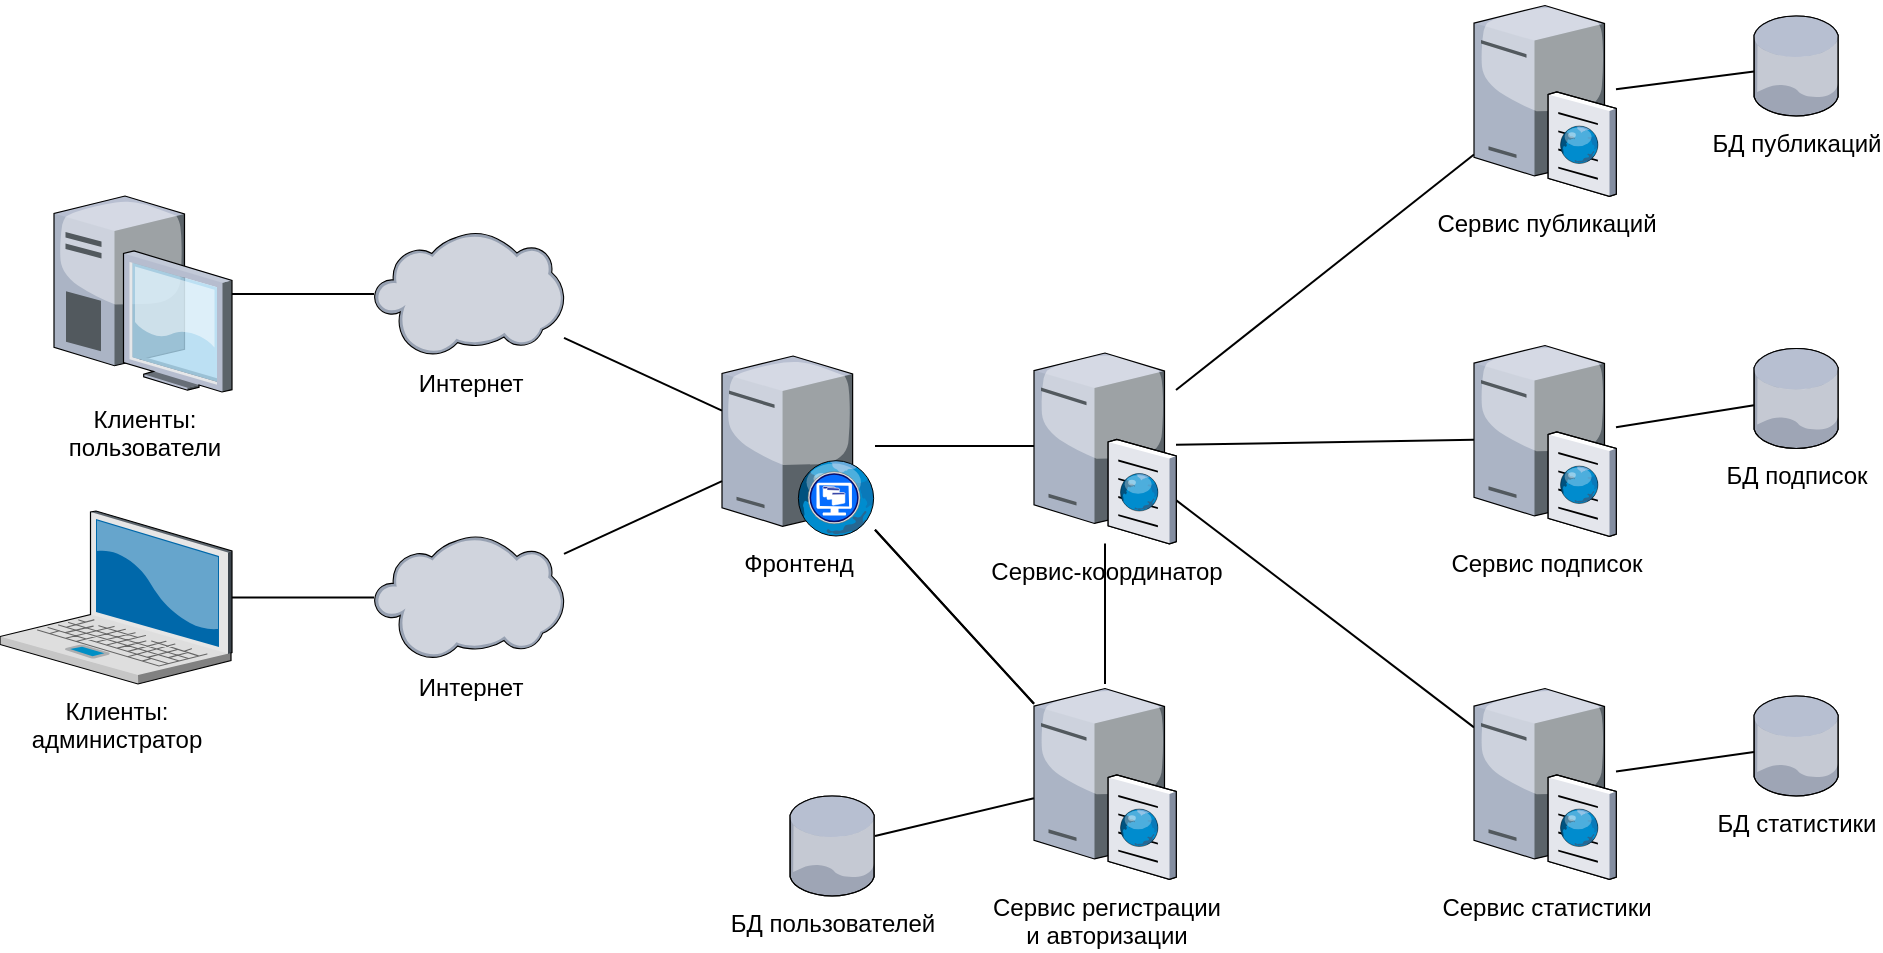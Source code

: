 <mxfile version="17.1.3" type="device"><diagram id="_uIXDvJOHpnDKufIH7Bt" name="Page-1"><mxGraphModel dx="1058" dy="603" grid="1" gridSize="10" guides="1" tooltips="1" connect="1" arrows="1" fold="1" page="1" pageScale="1" pageWidth="827" pageHeight="1169" math="0" shadow="0"><root><mxCell id="0"/><mxCell id="1" parent="0"/><mxCell id="QvI7e8KZIRALtf9IFwuV-26" style="edgeStyle=none;rounded=0;orthogonalLoop=1;jettySize=auto;html=1;endArrow=none;endFill=0;" edge="1" parent="1" source="QvI7e8KZIRALtf9IFwuV-1" target="QvI7e8KZIRALtf9IFwuV-4"><mxGeometry relative="1" as="geometry"/></mxCell><mxCell id="QvI7e8KZIRALtf9IFwuV-1" value="Клиенты:&lt;br&gt;пользователи" style="verticalLabelPosition=bottom;sketch=0;aspect=fixed;html=1;verticalAlign=top;strokeColor=none;align=center;outlineConnect=0;shape=mxgraph.citrix.desktop;" vertex="1" parent="1"><mxGeometry x="80" y="160" width="89" height="98" as="geometry"/></mxCell><mxCell id="QvI7e8KZIRALtf9IFwuV-27" style="edgeStyle=none;rounded=0;orthogonalLoop=1;jettySize=auto;html=1;endArrow=none;endFill=0;" edge="1" parent="1" source="QvI7e8KZIRALtf9IFwuV-3" target="QvI7e8KZIRALtf9IFwuV-20"><mxGeometry relative="1" as="geometry"/></mxCell><mxCell id="QvI7e8KZIRALtf9IFwuV-3" value="Клиенты:&lt;br&gt;&lt;div&gt;администратор&lt;/div&gt;" style="verticalLabelPosition=bottom;sketch=0;aspect=fixed;html=1;verticalAlign=top;strokeColor=none;align=center;outlineConnect=0;shape=mxgraph.citrix.laptop_2;" vertex="1" parent="1"><mxGeometry x="53" y="317.5" width="116" height="86.5" as="geometry"/></mxCell><mxCell id="QvI7e8KZIRALtf9IFwuV-28" style="edgeStyle=none;rounded=0;orthogonalLoop=1;jettySize=auto;html=1;endArrow=none;endFill=0;" edge="1" parent="1" source="QvI7e8KZIRALtf9IFwuV-4" target="QvI7e8KZIRALtf9IFwuV-6"><mxGeometry relative="1" as="geometry"/></mxCell><mxCell id="QvI7e8KZIRALtf9IFwuV-4" value="&lt;div&gt;Интернет&lt;/div&gt;" style="verticalLabelPosition=bottom;sketch=0;aspect=fixed;html=1;verticalAlign=top;strokeColor=none;align=center;outlineConnect=0;shape=mxgraph.citrix.cloud;" vertex="1" parent="1"><mxGeometry x="240" y="178" width="95" height="62" as="geometry"/></mxCell><mxCell id="QvI7e8KZIRALtf9IFwuV-30" style="edgeStyle=none;rounded=0;orthogonalLoop=1;jettySize=auto;html=1;endArrow=none;endFill=0;" edge="1" parent="1" source="QvI7e8KZIRALtf9IFwuV-6" target="QvI7e8KZIRALtf9IFwuV-10"><mxGeometry relative="1" as="geometry"/></mxCell><mxCell id="QvI7e8KZIRALtf9IFwuV-31" style="edgeStyle=none;rounded=0;orthogonalLoop=1;jettySize=auto;html=1;endArrow=none;endFill=0;" edge="1" parent="1" source="QvI7e8KZIRALtf9IFwuV-6" target="QvI7e8KZIRALtf9IFwuV-14"><mxGeometry relative="1" as="geometry"/></mxCell><mxCell id="QvI7e8KZIRALtf9IFwuV-33" value="" style="edgeStyle=none;rounded=0;orthogonalLoop=1;jettySize=auto;html=1;endArrow=none;endFill=0;" edge="1" parent="1" source="QvI7e8KZIRALtf9IFwuV-6" target="QvI7e8KZIRALtf9IFwuV-14"><mxGeometry relative="1" as="geometry"/></mxCell><mxCell id="QvI7e8KZIRALtf9IFwuV-6" value="&lt;div&gt;Фронтенд&lt;/div&gt;" style="verticalLabelPosition=bottom;sketch=0;aspect=fixed;html=1;verticalAlign=top;strokeColor=none;align=center;outlineConnect=0;shape=mxgraph.citrix.desktop_web;" vertex="1" parent="1"><mxGeometry x="414" y="240" width="76.5" height="90" as="geometry"/></mxCell><mxCell id="QvI7e8KZIRALtf9IFwuV-32" style="edgeStyle=none;rounded=0;orthogonalLoop=1;jettySize=auto;html=1;endArrow=none;endFill=0;" edge="1" parent="1" source="QvI7e8KZIRALtf9IFwuV-10" target="QvI7e8KZIRALtf9IFwuV-14"><mxGeometry relative="1" as="geometry"/></mxCell><mxCell id="QvI7e8KZIRALtf9IFwuV-36" style="edgeStyle=none;rounded=0;orthogonalLoop=1;jettySize=auto;html=1;endArrow=none;endFill=0;" edge="1" parent="1" source="QvI7e8KZIRALtf9IFwuV-10" target="QvI7e8KZIRALtf9IFwuV-13"><mxGeometry relative="1" as="geometry"/></mxCell><mxCell id="QvI7e8KZIRALtf9IFwuV-37" style="edgeStyle=none;rounded=0;orthogonalLoop=1;jettySize=auto;html=1;endArrow=none;endFill=0;" edge="1" parent="1" source="QvI7e8KZIRALtf9IFwuV-10" target="QvI7e8KZIRALtf9IFwuV-12"><mxGeometry relative="1" as="geometry"/></mxCell><mxCell id="QvI7e8KZIRALtf9IFwuV-38" style="edgeStyle=none;rounded=0;orthogonalLoop=1;jettySize=auto;html=1;endArrow=none;endFill=0;" edge="1" parent="1" source="QvI7e8KZIRALtf9IFwuV-10" target="QvI7e8KZIRALtf9IFwuV-11"><mxGeometry relative="1" as="geometry"/></mxCell><mxCell id="QvI7e8KZIRALtf9IFwuV-10" value="&lt;div&gt;Сервис-координатор&lt;/div&gt;" style="verticalLabelPosition=bottom;sketch=0;aspect=fixed;html=1;verticalAlign=top;strokeColor=none;align=center;outlineConnect=0;shape=mxgraph.citrix.cache_server;" vertex="1" parent="1"><mxGeometry x="570" y="236.25" width="71" height="97.5" as="geometry"/></mxCell><mxCell id="QvI7e8KZIRALtf9IFwuV-40" style="edgeStyle=none;rounded=0;orthogonalLoop=1;jettySize=auto;html=1;endArrow=none;endFill=0;" edge="1" parent="1" source="QvI7e8KZIRALtf9IFwuV-11" target="QvI7e8KZIRALtf9IFwuV-15"><mxGeometry relative="1" as="geometry"/></mxCell><mxCell id="QvI7e8KZIRALtf9IFwuV-11" value="Сервис публикаций" style="verticalLabelPosition=bottom;sketch=0;aspect=fixed;html=1;verticalAlign=top;strokeColor=none;align=center;outlineConnect=0;shape=mxgraph.citrix.cache_server;" vertex="1" parent="1"><mxGeometry x="790" y="62.5" width="71" height="97.5" as="geometry"/></mxCell><mxCell id="QvI7e8KZIRALtf9IFwuV-39" style="edgeStyle=none;rounded=0;orthogonalLoop=1;jettySize=auto;html=1;endArrow=none;endFill=0;" edge="1" parent="1" source="QvI7e8KZIRALtf9IFwuV-12" target="QvI7e8KZIRALtf9IFwuV-16"><mxGeometry relative="1" as="geometry"/></mxCell><mxCell id="QvI7e8KZIRALtf9IFwuV-12" value="Сервис подписок" style="verticalLabelPosition=bottom;sketch=0;aspect=fixed;html=1;verticalAlign=top;strokeColor=none;align=center;outlineConnect=0;shape=mxgraph.citrix.cache_server;" vertex="1" parent="1"><mxGeometry x="790" y="232.5" width="71" height="97.5" as="geometry"/></mxCell><mxCell id="QvI7e8KZIRALtf9IFwuV-35" style="edgeStyle=none;rounded=0;orthogonalLoop=1;jettySize=auto;html=1;endArrow=none;endFill=0;" edge="1" parent="1" source="QvI7e8KZIRALtf9IFwuV-13" target="QvI7e8KZIRALtf9IFwuV-17"><mxGeometry relative="1" as="geometry"/></mxCell><mxCell id="QvI7e8KZIRALtf9IFwuV-13" value="&lt;div&gt;Сервис статистики&lt;/div&gt;" style="verticalLabelPosition=bottom;sketch=0;aspect=fixed;html=1;verticalAlign=top;strokeColor=none;align=center;outlineConnect=0;shape=mxgraph.citrix.cache_server;" vertex="1" parent="1"><mxGeometry x="790" y="404" width="71" height="97.5" as="geometry"/></mxCell><mxCell id="QvI7e8KZIRALtf9IFwuV-14" value="Сервис регистрации&lt;br&gt;и авторизации" style="verticalLabelPosition=bottom;sketch=0;aspect=fixed;html=1;verticalAlign=top;strokeColor=none;align=center;outlineConnect=0;shape=mxgraph.citrix.cache_server;" vertex="1" parent="1"><mxGeometry x="570" y="404" width="71" height="97.5" as="geometry"/></mxCell><mxCell id="QvI7e8KZIRALtf9IFwuV-15" value="БД публикаций" style="verticalLabelPosition=bottom;sketch=0;aspect=fixed;html=1;verticalAlign=top;strokeColor=none;align=center;outlineConnect=0;shape=mxgraph.citrix.database;" vertex="1" parent="1"><mxGeometry x="930" y="70" width="42.5" height="50" as="geometry"/></mxCell><mxCell id="QvI7e8KZIRALtf9IFwuV-16" value="БД подписок" style="verticalLabelPosition=bottom;sketch=0;aspect=fixed;html=1;verticalAlign=top;strokeColor=none;align=center;outlineConnect=0;shape=mxgraph.citrix.database;" vertex="1" parent="1"><mxGeometry x="930" y="236.25" width="42.5" height="50" as="geometry"/></mxCell><mxCell id="QvI7e8KZIRALtf9IFwuV-17" value="&lt;div&gt;БД статистики&lt;/div&gt;" style="verticalLabelPosition=bottom;sketch=0;aspect=fixed;html=1;verticalAlign=top;strokeColor=none;align=center;outlineConnect=0;shape=mxgraph.citrix.database;" vertex="1" parent="1"><mxGeometry x="930" y="410" width="42.5" height="50" as="geometry"/></mxCell><mxCell id="QvI7e8KZIRALtf9IFwuV-34" value="" style="edgeStyle=none;rounded=0;orthogonalLoop=1;jettySize=auto;html=1;endArrow=none;endFill=0;" edge="1" parent="1" source="QvI7e8KZIRALtf9IFwuV-18" target="QvI7e8KZIRALtf9IFwuV-14"><mxGeometry relative="1" as="geometry"/></mxCell><mxCell id="QvI7e8KZIRALtf9IFwuV-18" value="БД пользователей" style="verticalLabelPosition=bottom;sketch=0;aspect=fixed;html=1;verticalAlign=top;strokeColor=none;align=center;outlineConnect=0;shape=mxgraph.citrix.database;" vertex="1" parent="1"><mxGeometry x="448" y="460" width="42.5" height="50" as="geometry"/></mxCell><mxCell id="QvI7e8KZIRALtf9IFwuV-29" style="edgeStyle=none;rounded=0;orthogonalLoop=1;jettySize=auto;html=1;endArrow=none;endFill=0;" edge="1" parent="1" source="QvI7e8KZIRALtf9IFwuV-20" target="QvI7e8KZIRALtf9IFwuV-6"><mxGeometry relative="1" as="geometry"/></mxCell><mxCell id="QvI7e8KZIRALtf9IFwuV-20" value="&lt;div&gt;Интернет&lt;/div&gt;" style="verticalLabelPosition=bottom;sketch=0;aspect=fixed;html=1;verticalAlign=top;strokeColor=none;align=center;outlineConnect=0;shape=mxgraph.citrix.cloud;" vertex="1" parent="1"><mxGeometry x="240" y="329.75" width="95" height="62" as="geometry"/></mxCell></root></mxGraphModel></diagram></mxfile>